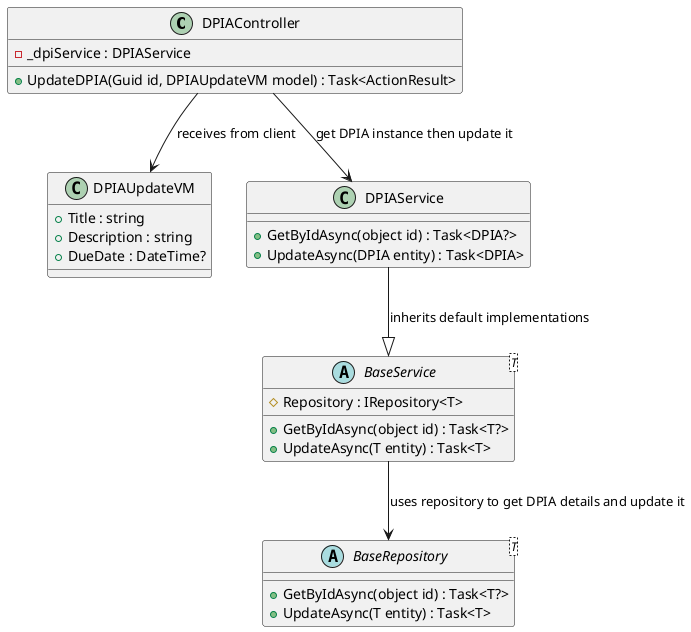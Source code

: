 @startuml

class DPIAController {
    -_dpiService : DPIAService
    +UpdateDPIA(Guid id, DPIAUpdateVM model) : Task<ActionResult>
}

class DPIAUpdateVM {
    +Title : string
    +Description : string
    +DueDate : DateTime?
}

class DPIAService {
    +GetByIdAsync(object id) : Task<DPIA?>
    +UpdateAsync(DPIA entity) : Task<DPIA>
}

abstract class BaseService<T> {
    #Repository : IRepository<T>
    +GetByIdAsync(object id) : Task<T?>
    +UpdateAsync(T entity) : Task<T>
}

abstract class BaseRepository<T> {
    +GetByIdAsync(object id) : Task<T?>
    +UpdateAsync(T entity) : Task<T>
}

DPIAController --> DPIAUpdateVM : "receives from client"
DPIAController --> DPIAService : "get DPIA instance then update it"
DPIAService --|> BaseService : "inherits default implementations"
BaseService --> BaseRepository : "uses repository to get DPIA details and update it"

@enduml